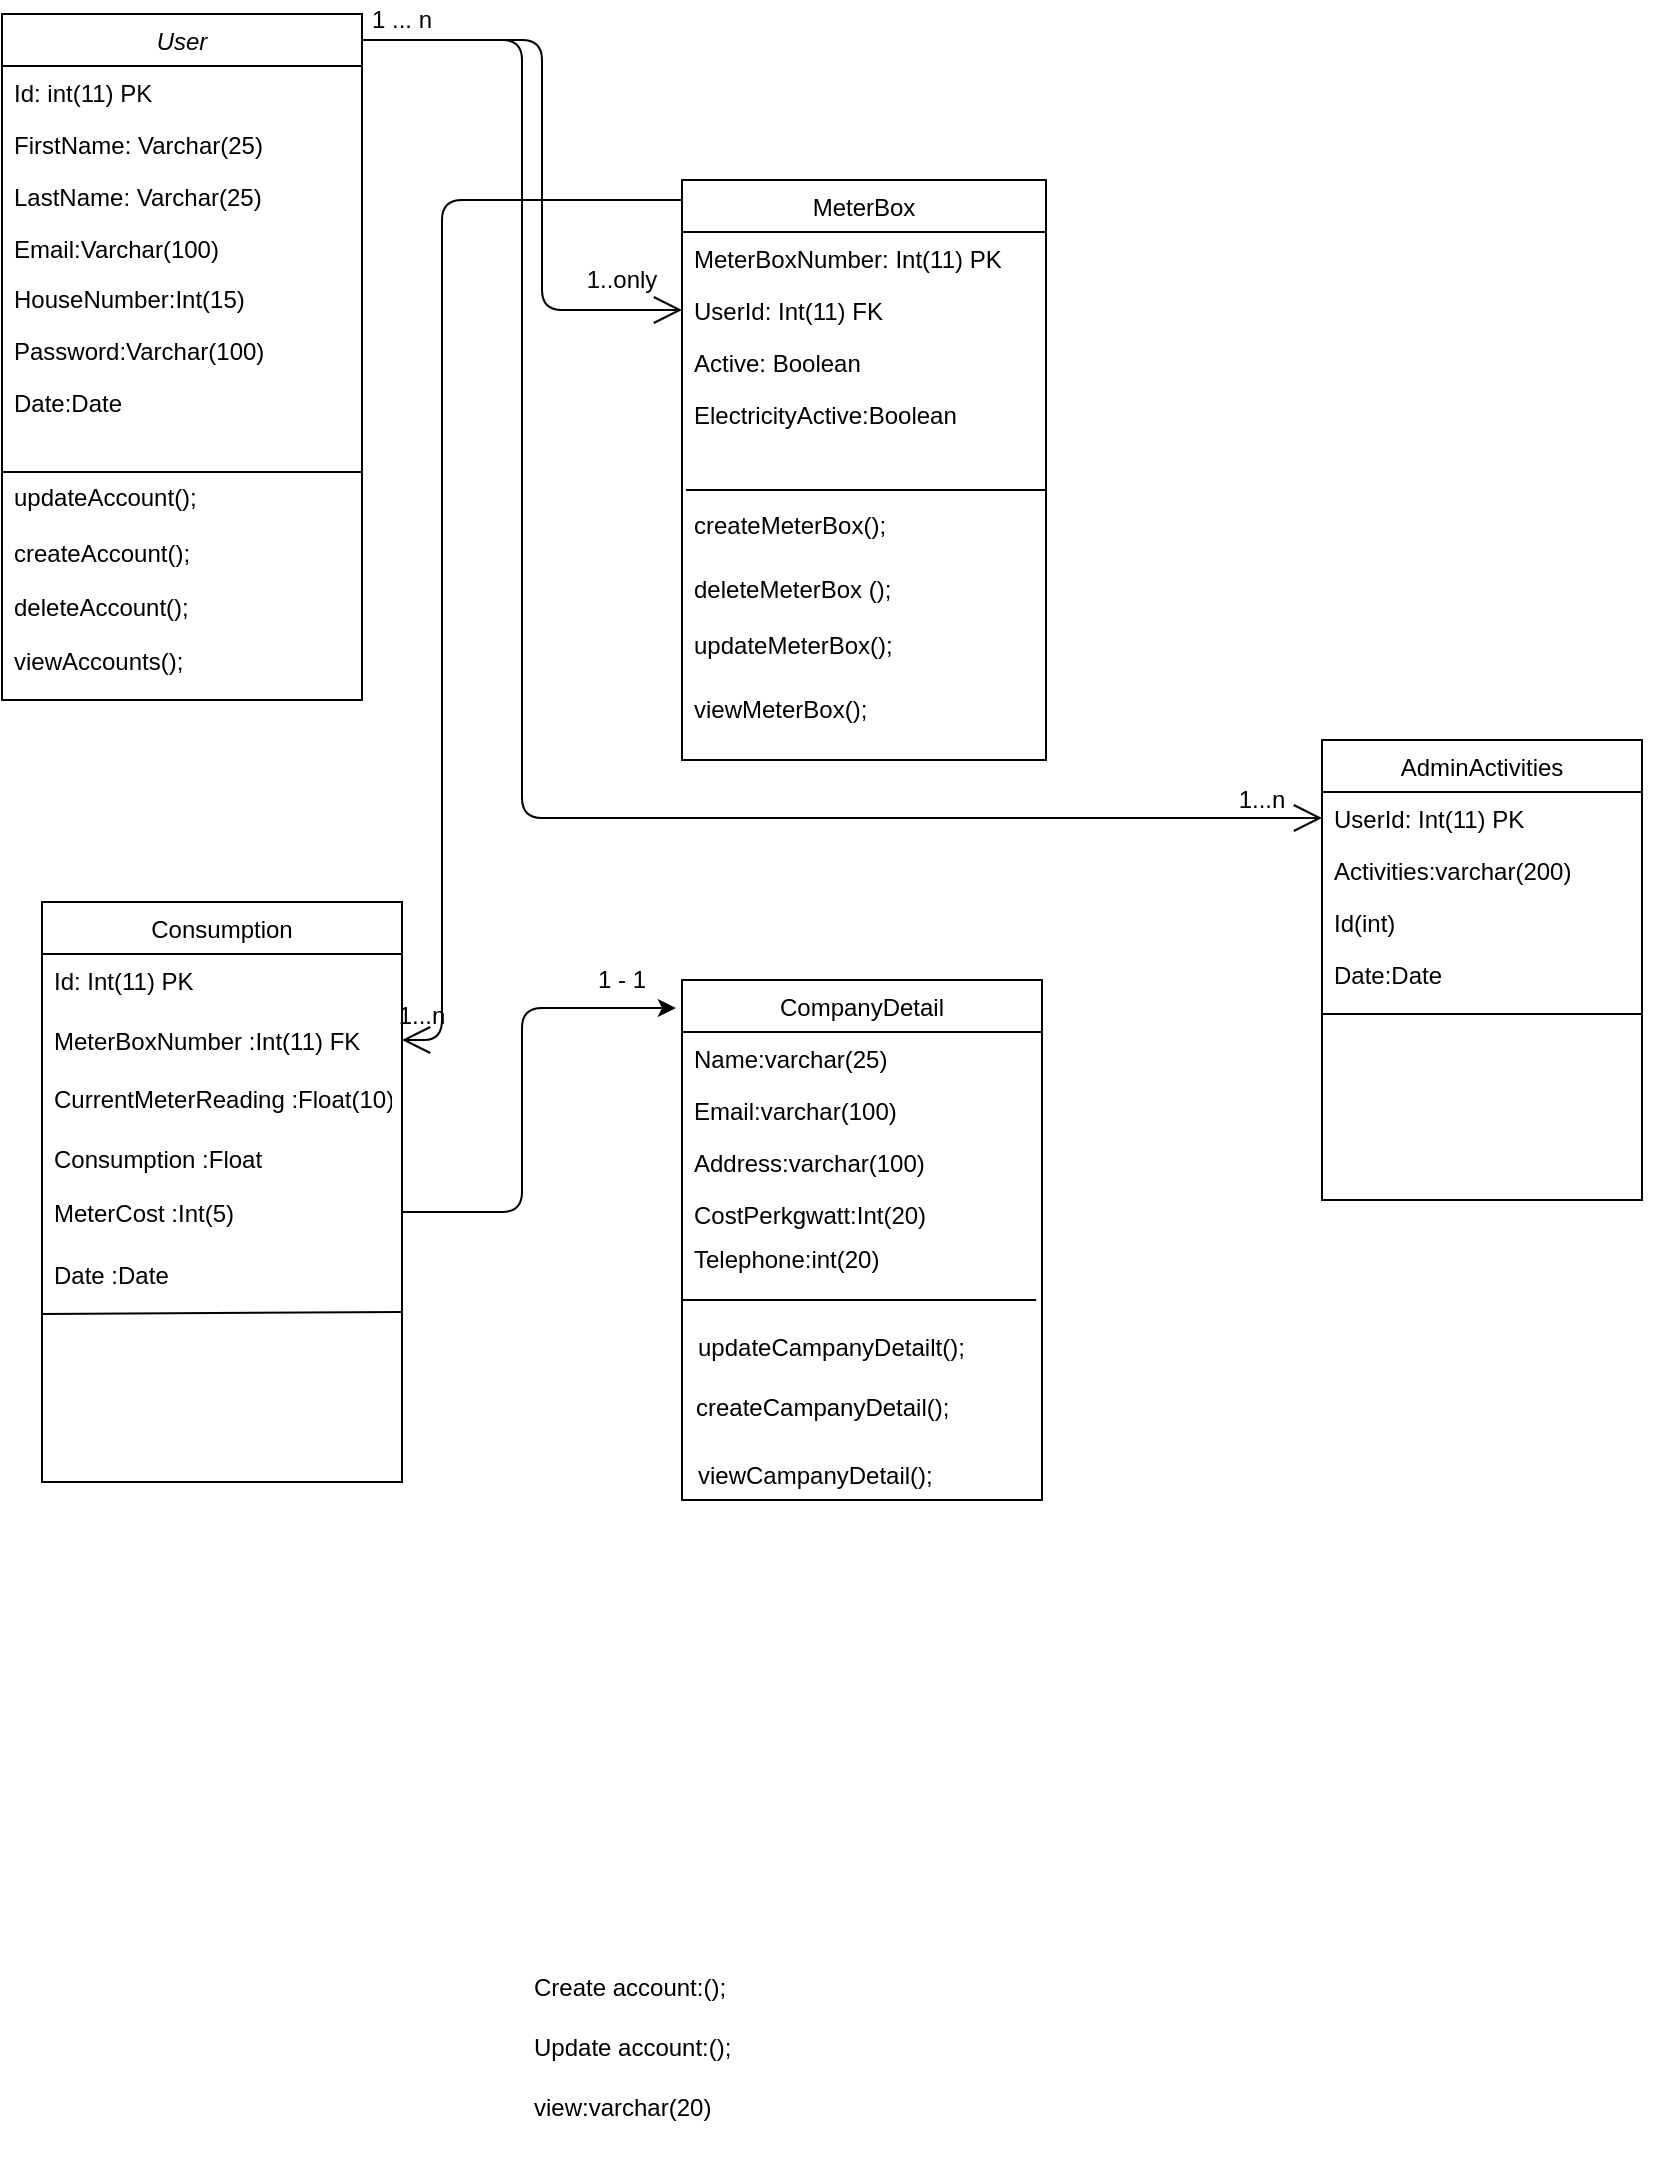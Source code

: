 <mxfile version="13.0.3" type="device"><diagram id="C5RBs43oDa-KdzZeNtuy" name="Page-1"><mxGraphModel dx="852" dy="494" grid="1" gridSize="10" guides="1" tooltips="1" connect="1" arrows="1" fold="1" page="0" pageScale="1" pageWidth="827" pageHeight="1169" math="0" shadow="0"><root><mxCell id="WIyWlLk6GJQsqaUBKTNV-0"/><mxCell id="WIyWlLk6GJQsqaUBKTNV-1" parent="WIyWlLk6GJQsqaUBKTNV-0"/><mxCell id="xENcOuk0rrIbSKSy9UaT-4" value="Password:Varchar(100)" style="text;align=left;verticalAlign=top;spacingLeft=4;spacingRight=4;overflow=hidden;rotatable=0;points=[[0,0.5],[1,0.5]];portConstraint=eastwest;" parent="WIyWlLk6GJQsqaUBKTNV-1" vertex="1"><mxGeometry x="20" y="232" width="160" height="26" as="geometry"/></mxCell><mxCell id="xENcOuk0rrIbSKSy9UaT-5" value="HouseNumber:Int(15)" style="text;align=left;verticalAlign=top;spacingLeft=4;spacingRight=4;overflow=hidden;rotatable=0;points=[[0,0.5],[1,0.5]];portConstraint=eastwest;" parent="WIyWlLk6GJQsqaUBKTNV-1" vertex="1"><mxGeometry x="20" y="206" width="160" height="26" as="geometry"/></mxCell><mxCell id="zkfFHV4jXpPFQw0GAbJ--0" value="User&#10;" style="swimlane;fontStyle=2;align=center;verticalAlign=top;childLayout=stackLayout;horizontal=1;startSize=26;horizontalStack=0;resizeParent=1;resizeLast=0;collapsible=1;marginBottom=0;rounded=0;shadow=0;strokeWidth=1;" parent="WIyWlLk6GJQsqaUBKTNV-1" vertex="1"><mxGeometry x="20" y="77" width="180" height="343" as="geometry"><mxRectangle x="230" y="140" width="160" height="26" as="alternateBounds"/></mxGeometry></mxCell><mxCell id="zkfFHV4jXpPFQw0GAbJ--1" value="Id: int(11) PK" style="text;align=left;verticalAlign=top;spacingLeft=4;spacingRight=4;overflow=hidden;rotatable=0;points=[[0,0.5],[1,0.5]];portConstraint=eastwest;" parent="zkfFHV4jXpPFQw0GAbJ--0" vertex="1"><mxGeometry y="26" width="180" height="26" as="geometry"/></mxCell><mxCell id="zkfFHV4jXpPFQw0GAbJ--2" value="FirstName: Varchar(25)" style="text;align=left;verticalAlign=top;spacingLeft=4;spacingRight=4;overflow=hidden;rotatable=0;points=[[0,0.5],[1,0.5]];portConstraint=eastwest;rounded=0;shadow=0;html=0;" parent="zkfFHV4jXpPFQw0GAbJ--0" vertex="1"><mxGeometry y="52" width="180" height="26" as="geometry"/></mxCell><mxCell id="zkfFHV4jXpPFQw0GAbJ--3" value="LastName: Varchar(25)" style="text;align=left;verticalAlign=top;spacingLeft=4;spacingRight=4;overflow=hidden;rotatable=0;points=[[0,0.5],[1,0.5]];portConstraint=eastwest;rounded=0;shadow=0;html=0;" parent="zkfFHV4jXpPFQw0GAbJ--0" vertex="1"><mxGeometry y="78" width="180" height="26" as="geometry"/></mxCell><mxCell id="zkfFHV4jXpPFQw0GAbJ--5" value="Email:Varchar(100)" style="text;align=left;verticalAlign=top;spacingLeft=4;spacingRight=4;overflow=hidden;rotatable=0;points=[[0,0.5],[1,0.5]];portConstraint=eastwest;" parent="zkfFHV4jXpPFQw0GAbJ--0" vertex="1"><mxGeometry y="104" width="180" height="26" as="geometry"/></mxCell><mxCell id="8sluw5MZNezUJceqvx4s-18" value="" style="endArrow=none;html=1;" edge="1" parent="zkfFHV4jXpPFQw0GAbJ--0"><mxGeometry width="50" height="50" relative="1" as="geometry"><mxPoint y="229" as="sourcePoint"/><mxPoint x="180" y="229" as="targetPoint"/></mxGeometry></mxCell><mxCell id="xENcOuk0rrIbSKSy9UaT-3" value="Date:Date" style="text;align=left;verticalAlign=top;spacingLeft=4;spacingRight=4;overflow=hidden;rotatable=0;points=[[0,0.5],[1,0.5]];portConstraint=eastwest;" parent="WIyWlLk6GJQsqaUBKTNV-1" vertex="1"><mxGeometry x="20" y="258" width="160" height="26" as="geometry"/></mxCell><mxCell id="xENcOuk0rrIbSKSy9UaT-33" value="1 ... n" style="text;html=1;strokeColor=none;fillColor=none;align=center;verticalAlign=middle;whiteSpace=wrap;rounded=0;" parent="WIyWlLk6GJQsqaUBKTNV-1" vertex="1"><mxGeometry x="200" y="70" width="40" height="20" as="geometry"/></mxCell><mxCell id="MbTzadIy2xngwBKtHgDG-3" value="createAccount();" style="text;align=left;verticalAlign=top;spacingLeft=4;spacingRight=4;overflow=hidden;rotatable=0;points=[[0,0.5],[1,0.5]];portConstraint=eastwest;" parent="WIyWlLk6GJQsqaUBKTNV-1" vertex="1"><mxGeometry x="20" y="333" width="160" height="26" as="geometry"/></mxCell><mxCell id="MbTzadIy2xngwBKtHgDG-5" value="deleteAccount();" style="text;align=left;verticalAlign=top;spacingLeft=4;spacingRight=4;overflow=hidden;rotatable=0;points=[[0,0.5],[1,0.5]];portConstraint=eastwest;" parent="WIyWlLk6GJQsqaUBKTNV-1" vertex="1"><mxGeometry x="20" y="360" width="160" height="26" as="geometry"/></mxCell><mxCell id="MbTzadIy2xngwBKtHgDG-6" value="viewAccounts();" style="text;align=left;verticalAlign=top;spacingLeft=4;spacingRight=4;overflow=hidden;rotatable=0;points=[[0,0.5],[1,0.5]];portConstraint=eastwest;" parent="WIyWlLk6GJQsqaUBKTNV-1" vertex="1"><mxGeometry x="20" y="387" width="160" height="26" as="geometry"/></mxCell><mxCell id="MbTzadIy2xngwBKtHgDG-9" value="updateMeterBox();" style="text;align=left;verticalAlign=top;spacingLeft=4;spacingRight=4;overflow=hidden;rotatable=0;points=[[0,0.5],[1,0.5]];portConstraint=eastwest;rounded=0;shadow=0;html=0;" parent="WIyWlLk6GJQsqaUBKTNV-1" vertex="1"><mxGeometry x="360" y="379" width="160" height="26" as="geometry"/></mxCell><mxCell id="MbTzadIy2xngwBKtHgDG-42" value="MeterBoxNumber :Int(11) FK" style="text;align=left;verticalAlign=top;spacingLeft=4;spacingRight=4;overflow=hidden;rotatable=0;points=[[0,0.5],[1,0.5]];portConstraint=eastwest;rounded=0;shadow=0;html=0;" parent="WIyWlLk6GJQsqaUBKTNV-1" vertex="1"><mxGeometry x="40" y="577" width="180" height="26" as="geometry"/></mxCell><mxCell id="MbTzadIy2xngwBKtHgDG-62" value="1..only" style="text;html=1;strokeColor=none;fillColor=none;align=center;verticalAlign=middle;whiteSpace=wrap;rounded=0;" parent="WIyWlLk6GJQsqaUBKTNV-1" vertex="1"><mxGeometry x="310" y="200" width="40" height="20" as="geometry"/></mxCell><mxCell id="8sluw5MZNezUJceqvx4s-0" value="" style="endArrow=open;endFill=1;endSize=12;html=1;entryX=0;entryY=0.5;entryDx=0;entryDy=0;" edge="1" parent="WIyWlLk6GJQsqaUBKTNV-1" target="zkfFHV4jXpPFQw0GAbJ--19"><mxGeometry width="160" relative="1" as="geometry"><mxPoint x="200" y="90" as="sourcePoint"/><mxPoint x="270" y="160" as="targetPoint"/><Array as="points"><mxPoint x="290" y="90"/><mxPoint x="290" y="225"/></Array></mxGeometry></mxCell><mxCell id="MbTzadIy2xngwBKtHgDG-8" value="updateAccount();" style="text;align=left;verticalAlign=top;spacingLeft=4;spacingRight=4;overflow=hidden;rotatable=0;points=[[0,0.5],[1,0.5]];portConstraint=eastwest;" parent="WIyWlLk6GJQsqaUBKTNV-1" vertex="1"><mxGeometry x="20" y="305" width="180" height="26" as="geometry"/></mxCell><mxCell id="MbTzadIy2xngwBKtHgDG-10" value="deleteMeterBox ();" style="text;align=left;verticalAlign=top;spacingLeft=4;spacingRight=4;overflow=hidden;rotatable=0;points=[[0,0.5],[1,0.5]];portConstraint=eastwest;rounded=0;shadow=0;html=0;" parent="WIyWlLk6GJQsqaUBKTNV-1" vertex="1"><mxGeometry x="360" y="351" width="182" height="26" as="geometry"/></mxCell><mxCell id="MbTzadIy2xngwBKtHgDG-11" value="viewMeterBox();" style="text;align=left;verticalAlign=top;spacingLeft=4;spacingRight=4;overflow=hidden;rotatable=0;points=[[0,0.5],[1,0.5]];portConstraint=eastwest;rounded=0;shadow=0;html=0;" parent="WIyWlLk6GJQsqaUBKTNV-1" vertex="1"><mxGeometry x="360" y="411" width="182" height="26" as="geometry"/></mxCell><mxCell id="MbTzadIy2xngwBKtHgDG-12" value="createMeterBox();" style="text;align=left;verticalAlign=top;spacingLeft=4;spacingRight=4;overflow=hidden;rotatable=0;points=[[0,0.5],[1,0.5]];portConstraint=eastwest;rounded=0;shadow=0;html=0;" parent="WIyWlLk6GJQsqaUBKTNV-1" vertex="1"><mxGeometry x="360" y="319" width="182" height="26" as="geometry"/></mxCell><mxCell id="zkfFHV4jXpPFQw0GAbJ--17" value="MeterBox" style="swimlane;fontStyle=0;align=center;verticalAlign=top;childLayout=stackLayout;horizontal=1;startSize=26;horizontalStack=0;resizeParent=1;resizeLast=0;collapsible=1;marginBottom=0;rounded=0;shadow=0;strokeWidth=1;" parent="WIyWlLk6GJQsqaUBKTNV-1" vertex="1"><mxGeometry x="360" y="160" width="182" height="290" as="geometry"><mxRectangle x="550" y="140" width="160" height="26" as="alternateBounds"/></mxGeometry></mxCell><mxCell id="zkfFHV4jXpPFQw0GAbJ--18" value="MeterBoxNumber: Int(11) PK" style="text;align=left;verticalAlign=top;spacingLeft=4;spacingRight=4;overflow=hidden;rotatable=0;points=[[0,0.5],[1,0.5]];portConstraint=eastwest;" parent="zkfFHV4jXpPFQw0GAbJ--17" vertex="1"><mxGeometry y="26" width="182" height="26" as="geometry"/></mxCell><mxCell id="zkfFHV4jXpPFQw0GAbJ--19" value="UserId: Int(11) FK" style="text;align=left;verticalAlign=top;spacingLeft=4;spacingRight=4;overflow=hidden;rotatable=0;points=[[0,0.5],[1,0.5]];portConstraint=eastwest;rounded=0;shadow=0;html=0;" parent="zkfFHV4jXpPFQw0GAbJ--17" vertex="1"><mxGeometry y="52" width="182" height="26" as="geometry"/></mxCell><mxCell id="zkfFHV4jXpPFQw0GAbJ--20" value="Active: Boolean" style="text;align=left;verticalAlign=top;spacingLeft=4;spacingRight=4;overflow=hidden;rotatable=0;points=[[0,0.5],[1,0.5]];portConstraint=eastwest;rounded=0;shadow=0;html=0;" parent="zkfFHV4jXpPFQw0GAbJ--17" vertex="1"><mxGeometry y="78" width="182" height="26" as="geometry"/></mxCell><mxCell id="zkfFHV4jXpPFQw0GAbJ--21" value="ElectricityActive:Boolean" style="text;align=left;verticalAlign=top;spacingLeft=4;spacingRight=4;overflow=hidden;rotatable=0;points=[[0,0.5],[1,0.5]];portConstraint=eastwest;rounded=0;shadow=0;html=0;" parent="zkfFHV4jXpPFQw0GAbJ--17" vertex="1"><mxGeometry y="104" width="182" height="26" as="geometry"/></mxCell><mxCell id="8sluw5MZNezUJceqvx4s-23" value="" style="endArrow=none;html=1;" edge="1" parent="zkfFHV4jXpPFQw0GAbJ--17"><mxGeometry width="50" height="50" relative="1" as="geometry"><mxPoint x="2" y="155" as="sourcePoint"/><mxPoint x="182" y="155" as="targetPoint"/></mxGeometry></mxCell><mxCell id="MbTzadIy2xngwBKtHgDG-40" value="Consumption" style="swimlane;fontStyle=0;align=center;verticalAlign=top;childLayout=stackLayout;horizontal=1;startSize=26;horizontalStack=0;resizeParent=1;resizeLast=0;collapsible=1;marginBottom=0;rounded=0;shadow=0;strokeWidth=1;" parent="WIyWlLk6GJQsqaUBKTNV-1" vertex="1"><mxGeometry x="40" y="521" width="180" height="290" as="geometry"><mxRectangle x="130" y="380" width="160" height="26" as="alternateBounds"/></mxGeometry></mxCell><mxCell id="MbTzadIy2xngwBKtHgDG-41" value="Id: Int(11) PK" style="text;align=left;verticalAlign=top;spacingLeft=4;spacingRight=4;overflow=hidden;rotatable=0;points=[[0,0.5],[1,0.5]];portConstraint=eastwest;" parent="MbTzadIy2xngwBKtHgDG-40" vertex="1"><mxGeometry y="26" width="180" height="26" as="geometry"/></mxCell><mxCell id="MbTzadIy2xngwBKtHgDG-37" value="AdminActivities" style="swimlane;fontStyle=0;align=center;verticalAlign=top;childLayout=stackLayout;horizontal=1;startSize=26;horizontalStack=0;resizeParent=1;resizeLast=0;collapsible=1;marginBottom=0;rounded=0;shadow=0;strokeWidth=1;" parent="WIyWlLk6GJQsqaUBKTNV-1" vertex="1"><mxGeometry x="680" y="440" width="160" height="230" as="geometry"><mxRectangle x="130" y="380" width="160" height="26" as="alternateBounds"/></mxGeometry></mxCell><mxCell id="MbTzadIy2xngwBKtHgDG-38" value="UserId: Int(11) PK" style="text;align=left;verticalAlign=top;spacingLeft=4;spacingRight=4;overflow=hidden;rotatable=0;points=[[0,0.5],[1,0.5]];portConstraint=eastwest;" parent="MbTzadIy2xngwBKtHgDG-37" vertex="1"><mxGeometry y="26" width="160" height="26" as="geometry"/></mxCell><mxCell id="MbTzadIy2xngwBKtHgDG-39" value="Activities:varchar(200)" style="text;align=left;verticalAlign=top;spacingLeft=4;spacingRight=4;overflow=hidden;rotatable=0;points=[[0,0.5],[1,0.5]];portConstraint=eastwest;rounded=0;shadow=0;html=0;" parent="MbTzadIy2xngwBKtHgDG-37" vertex="1"><mxGeometry y="52" width="160" height="26" as="geometry"/></mxCell><mxCell id="8sluw5MZNezUJceqvx4s-2" value="" style="endArrow=none;html=1;" edge="1" parent="MbTzadIy2xngwBKtHgDG-37"><mxGeometry width="50" height="50" relative="1" as="geometry"><mxPoint y="137" as="sourcePoint"/><mxPoint x="55" y="137" as="targetPoint"/><Array as="points"><mxPoint x="165" y="137"/></Array></mxGeometry></mxCell><mxCell id="MbTzadIy2xngwBKtHgDG-50" value="Id(int)" style="text;align=left;verticalAlign=top;spacingLeft=4;spacingRight=4;overflow=hidden;rotatable=0;points=[[0,0.5],[1,0.5]];portConstraint=eastwest;rounded=0;shadow=0;html=0;" parent="MbTzadIy2xngwBKtHgDG-37" vertex="1"><mxGeometry y="78" width="160" height="26" as="geometry"/></mxCell><mxCell id="8sluw5MZNezUJceqvx4s-39" value="Date:Date" style="text;align=left;verticalAlign=top;spacingLeft=4;spacingRight=4;overflow=hidden;rotatable=0;points=[[0,0.5],[1,0.5]];portConstraint=eastwest;rounded=0;shadow=0;html=0;" vertex="1" parent="MbTzadIy2xngwBKtHgDG-37"><mxGeometry y="104" width="160" height="26" as="geometry"/></mxCell><mxCell id="zkfFHV4jXpPFQw0GAbJ--6" value="CompanyDetail" style="swimlane;fontStyle=0;align=center;verticalAlign=top;childLayout=stackLayout;horizontal=1;startSize=26;horizontalStack=0;resizeParent=1;resizeLast=0;collapsible=1;marginBottom=0;rounded=0;shadow=0;strokeWidth=1;" parent="WIyWlLk6GJQsqaUBKTNV-1" vertex="1"><mxGeometry x="360" y="560" width="180" height="260" as="geometry"><mxRectangle x="130" y="380" width="160" height="26" as="alternateBounds"/></mxGeometry></mxCell><mxCell id="zkfFHV4jXpPFQw0GAbJ--7" value="Name:varchar(25)" style="text;align=left;verticalAlign=top;spacingLeft=4;spacingRight=4;overflow=hidden;rotatable=0;points=[[0,0.5],[1,0.5]];portConstraint=eastwest;" parent="zkfFHV4jXpPFQw0GAbJ--6" vertex="1"><mxGeometry y="26" width="180" height="26" as="geometry"/></mxCell><mxCell id="zkfFHV4jXpPFQw0GAbJ--8" value="Email:varchar(100)" style="text;align=left;verticalAlign=top;spacingLeft=4;spacingRight=4;overflow=hidden;rotatable=0;points=[[0,0.5],[1,0.5]];portConstraint=eastwest;rounded=0;shadow=0;html=0;" parent="zkfFHV4jXpPFQw0GAbJ--6" vertex="1"><mxGeometry y="52" width="180" height="26" as="geometry"/></mxCell><mxCell id="MbTzadIy2xngwBKtHgDG-46" value="Address:varchar(100)" style="text;align=left;verticalAlign=top;spacingLeft=4;spacingRight=4;overflow=hidden;rotatable=0;points=[[0,0.5],[1,0.5]];portConstraint=eastwest;rounded=0;shadow=0;html=0;" parent="zkfFHV4jXpPFQw0GAbJ--6" vertex="1"><mxGeometry y="78" width="180" height="26" as="geometry"/></mxCell><mxCell id="MbTzadIy2xngwBKtHgDG-45" value="CostPerkgwatt:Int(20)" style="text;align=left;verticalAlign=top;spacingLeft=4;spacingRight=4;overflow=hidden;rotatable=0;points=[[0,0.5],[1,0.5]];portConstraint=eastwest;rounded=0;shadow=0;html=0;" parent="zkfFHV4jXpPFQw0GAbJ--6" vertex="1"><mxGeometry y="104" width="180" height="22" as="geometry"/></mxCell><mxCell id="8sluw5MZNezUJceqvx4s-37" value="Telephone:int(20)" style="text;align=left;verticalAlign=top;spacingLeft=4;spacingRight=4;overflow=hidden;rotatable=0;points=[[0,0.5],[1,0.5]];portConstraint=eastwest;rounded=0;shadow=0;html=0;" vertex="1" parent="zkfFHV4jXpPFQw0GAbJ--6"><mxGeometry y="126" width="180" height="26" as="geometry"/></mxCell><mxCell id="MbTzadIy2xngwBKtHgDG-44" value="view:varchar(20)" style="text;align=left;verticalAlign=top;spacingLeft=4;spacingRight=4;overflow=hidden;rotatable=0;points=[[0,0.5],[1,0.5]];portConstraint=eastwest;rounded=0;shadow=0;html=0;" parent="WIyWlLk6GJQsqaUBKTNV-1" vertex="1"><mxGeometry x="280" y="1110" width="210" height="26" as="geometry"/></mxCell><mxCell id="MbTzadIy2xngwBKtHgDG-48" value="Create account:();" style="text;align=left;verticalAlign=top;spacingLeft=4;spacingRight=4;overflow=hidden;rotatable=0;points=[[0,0.5],[1,0.5]];portConstraint=eastwest;rounded=0;shadow=0;html=0;" parent="WIyWlLk6GJQsqaUBKTNV-1" vertex="1"><mxGeometry x="280" y="1050" width="210" height="30" as="geometry"/></mxCell><mxCell id="8sluw5MZNezUJceqvx4s-28" value="Update account:();" style="text;align=left;verticalAlign=top;spacingLeft=4;spacingRight=4;overflow=hidden;rotatable=0;points=[[0,0.5],[1,0.5]];portConstraint=eastwest;rounded=0;shadow=0;html=0;" vertex="1" parent="WIyWlLk6GJQsqaUBKTNV-1"><mxGeometry x="280" y="1080" width="210" height="68" as="geometry"/></mxCell><mxCell id="zkfFHV4jXpPFQw0GAbJ--11" value="CurrentMeterReading :Float(10)" style="text;align=left;verticalAlign=top;spacingLeft=4;spacingRight=4;overflow=hidden;rotatable=0;points=[[0,0.5],[1,0.5]];portConstraint=eastwest;" parent="WIyWlLk6GJQsqaUBKTNV-1" vertex="1"><mxGeometry x="40" y="606" width="180" height="26" as="geometry"/></mxCell><mxCell id="MbTzadIy2xngwBKtHgDG-34" value="Consumption :Float" style="text;align=left;verticalAlign=top;spacingLeft=4;spacingRight=4;overflow=hidden;rotatable=0;points=[[0,0.5],[1,0.5]];portConstraint=eastwest;" parent="WIyWlLk6GJQsqaUBKTNV-1" vertex="1"><mxGeometry x="40" y="636" width="180" height="26" as="geometry"/></mxCell><mxCell id="xENcOuk0rrIbSKSy9UaT-22" value="MeterCost :Int(5)" style="text;align=left;verticalAlign=top;spacingLeft=4;spacingRight=4;overflow=hidden;rotatable=0;points=[[0,0.5],[1,0.5]];portConstraint=eastwest;" parent="WIyWlLk6GJQsqaUBKTNV-1" vertex="1"><mxGeometry x="40" y="663" width="180" height="26" as="geometry"/></mxCell><mxCell id="MbTzadIy2xngwBKtHgDG-35" value="Date :Date" style="text;align=left;verticalAlign=top;spacingLeft=4;spacingRight=4;overflow=hidden;rotatable=0;points=[[0,0.5],[1,0.5]];portConstraint=eastwest;" parent="WIyWlLk6GJQsqaUBKTNV-1" vertex="1"><mxGeometry x="40" y="694" width="180" height="26" as="geometry"/></mxCell><mxCell id="8sluw5MZNezUJceqvx4s-31" value="" style="endArrow=none;html=1;" edge="1" parent="WIyWlLk6GJQsqaUBKTNV-1"><mxGeometry width="50" height="50" relative="1" as="geometry"><mxPoint x="40" y="727" as="sourcePoint"/><mxPoint x="220" y="726" as="targetPoint"/></mxGeometry></mxCell><mxCell id="8sluw5MZNezUJceqvx4s-35" value="updateCampanyDetailt();" style="text;align=left;verticalAlign=top;spacingLeft=4;spacingRight=4;overflow=hidden;rotatable=0;points=[[0,0.5],[1,0.5]];portConstraint=eastwest;rounded=0;shadow=0;html=0;" vertex="1" parent="WIyWlLk6GJQsqaUBKTNV-1"><mxGeometry x="362" y="730" width="180" height="26" as="geometry"/></mxCell><mxCell id="8sluw5MZNezUJceqvx4s-27" value="" style="endArrow=none;html=1;" edge="1" parent="WIyWlLk6GJQsqaUBKTNV-1"><mxGeometry width="50" height="50" relative="1" as="geometry"><mxPoint x="360" y="720" as="sourcePoint"/><mxPoint x="530" y="720" as="targetPoint"/><Array as="points"><mxPoint x="540" y="720"/></Array></mxGeometry></mxCell><mxCell id="8sluw5MZNezUJceqvx4s-36" value="viewCampanyDetail();" style="text;align=left;verticalAlign=top;spacingLeft=4;spacingRight=4;overflow=hidden;rotatable=0;points=[[0,0.5],[1,0.5]];portConstraint=eastwest;rounded=0;shadow=0;html=0;" vertex="1" parent="WIyWlLk6GJQsqaUBKTNV-1"><mxGeometry x="362" y="794" width="180" height="26" as="geometry"/></mxCell><mxCell id="8sluw5MZNezUJceqvx4s-38" value="createCampanyDetail();" style="text;align=left;verticalAlign=top;spacingLeft=4;spacingRight=4;overflow=hidden;rotatable=0;points=[[0,0.5],[1,0.5]];portConstraint=eastwest;rounded=0;shadow=0;html=0;" vertex="1" parent="WIyWlLk6GJQsqaUBKTNV-1"><mxGeometry x="361" y="760" width="180" height="26" as="geometry"/></mxCell><mxCell id="8sluw5MZNezUJceqvx4s-40" value="" style="endArrow=open;endFill=1;endSize=12;html=1;entryX=0;entryY=0.5;entryDx=0;entryDy=0;" edge="1" parent="WIyWlLk6GJQsqaUBKTNV-1" target="MbTzadIy2xngwBKtHgDG-38"><mxGeometry width="160" relative="1" as="geometry"><mxPoint x="200" y="90" as="sourcePoint"/><mxPoint x="280" y="480" as="targetPoint"/><Array as="points"><mxPoint x="280" y="90"/><mxPoint x="280" y="225"/><mxPoint x="280" y="479"/><mxPoint x="320" y="479"/></Array></mxGeometry></mxCell><mxCell id="8sluw5MZNezUJceqvx4s-42" value="" style="endArrow=open;endFill=1;endSize=12;html=1;" edge="1" parent="WIyWlLk6GJQsqaUBKTNV-1"><mxGeometry width="160" relative="1" as="geometry"><mxPoint x="360" y="170" as="sourcePoint"/><mxPoint x="220" y="590" as="targetPoint"/><Array as="points"><mxPoint x="240" y="170"/><mxPoint x="240" y="440"/><mxPoint x="240" y="500"/><mxPoint x="240" y="590"/></Array></mxGeometry></mxCell><mxCell id="8sluw5MZNezUJceqvx4s-43" value="1...n" style="text;html=1;strokeColor=none;fillColor=none;align=center;verticalAlign=middle;whiteSpace=wrap;rounded=0;" vertex="1" parent="WIyWlLk6GJQsqaUBKTNV-1"><mxGeometry x="630" y="460" width="40" height="20" as="geometry"/></mxCell><mxCell id="8sluw5MZNezUJceqvx4s-44" value="1...n" style="text;html=1;strokeColor=none;fillColor=none;align=center;verticalAlign=middle;whiteSpace=wrap;rounded=0;" vertex="1" parent="WIyWlLk6GJQsqaUBKTNV-1"><mxGeometry x="230" y="570" height="16" as="geometry"/></mxCell><mxCell id="8sluw5MZNezUJceqvx4s-45" value="" style="endArrow=classic;html=1;exitX=1;exitY=0.5;exitDx=0;exitDy=0;entryX=-0.017;entryY=0.054;entryDx=0;entryDy=0;entryPerimeter=0;" edge="1" parent="WIyWlLk6GJQsqaUBKTNV-1" source="xENcOuk0rrIbSKSy9UaT-22" target="zkfFHV4jXpPFQw0GAbJ--6"><mxGeometry width="50" height="50" relative="1" as="geometry"><mxPoint x="220" y="730" as="sourcePoint"/><mxPoint x="270" y="680" as="targetPoint"/><Array as="points"><mxPoint x="280" y="676"/><mxPoint x="280" y="574"/></Array></mxGeometry></mxCell><mxCell id="8sluw5MZNezUJceqvx4s-46" value="1 - 1" style="text;html=1;strokeColor=none;fillColor=none;align=center;verticalAlign=middle;whiteSpace=wrap;rounded=0;" vertex="1" parent="WIyWlLk6GJQsqaUBKTNV-1"><mxGeometry x="310" y="550" width="40" height="20" as="geometry"/></mxCell></root></mxGraphModel></diagram></mxfile>